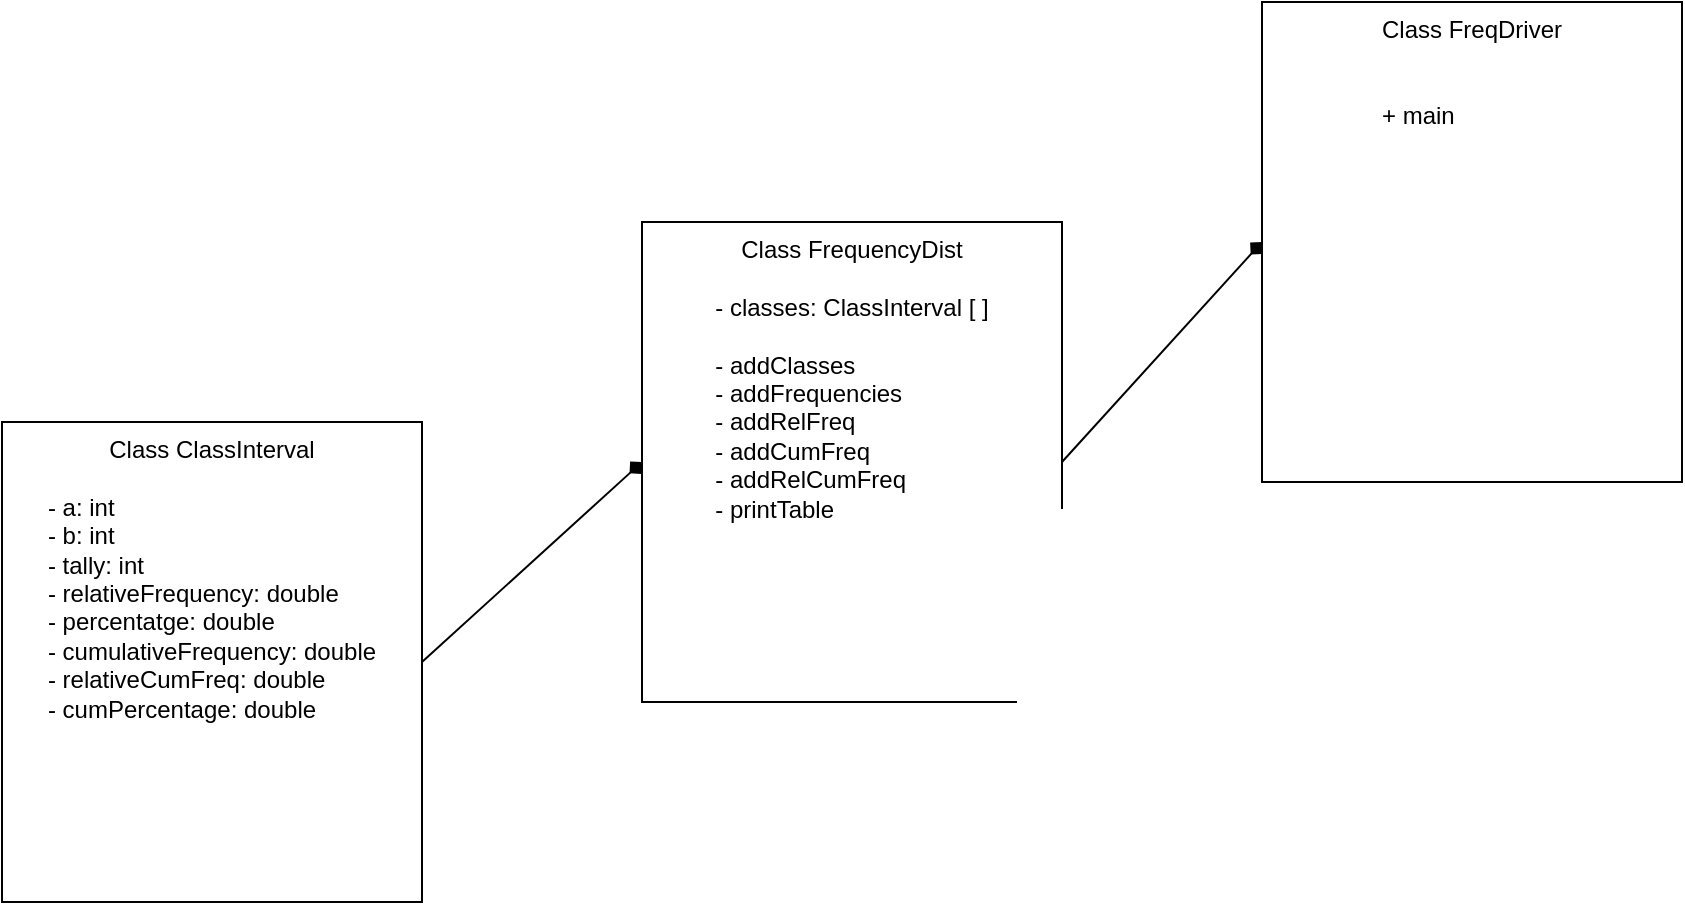 <mxfile>
    <diagram id="MiMa8LA2uAUNRaqp7cCQ" name="Page-1">
        <mxGraphModel dx="924" dy="886" grid="1" gridSize="10" guides="1" tooltips="1" connect="1" arrows="1" fold="1" page="1" pageScale="1" pageWidth="1200000" pageHeight="1600000" math="0" shadow="0">
            <root>
                <mxCell id="0"/>
                <mxCell id="1" parent="0"/>
                <mxCell id="5" style="edgeStyle=none;html=1;entryX=0;entryY=0.5;entryDx=0;entryDy=0;endArrow=diamond;endFill=1;exitX=1;exitY=0.5;exitDx=0;exitDy=0;" edge="1" parent="1" source="2" target="3">
                    <mxGeometry relative="1" as="geometry"/>
                </mxCell>
                <mxCell id="2" value="&lt;div style=&quot;&quot;&gt;&lt;span style=&quot;background-color: initial;&quot;&gt;Class ClassInterval&lt;/span&gt;&lt;/div&gt;&lt;div style=&quot;&quot;&gt;&lt;br&gt;&lt;/div&gt;&lt;div style=&quot;text-align: left;&quot;&gt;&lt;span style=&quot;background-color: initial;&quot;&gt;- a: int&amp;nbsp;&lt;/span&gt;&lt;/div&gt;&lt;div style=&quot;text-align: left;&quot;&gt;&lt;span style=&quot;background-color: initial;&quot;&gt;- b: int&lt;/span&gt;&lt;/div&gt;&lt;div style=&quot;text-align: left;&quot;&gt;&lt;span style=&quot;background-color: initial;&quot;&gt;- tally: int&lt;/span&gt;&lt;/div&gt;&lt;div style=&quot;text-align: left;&quot;&gt;- relativeFrequency: double&lt;/div&gt;&lt;div style=&quot;text-align: left;&quot;&gt;- percentatge: double&lt;/div&gt;&lt;div style=&quot;text-align: left;&quot;&gt;- cumulativeFrequency: double&lt;/div&gt;&lt;div style=&quot;text-align: left;&quot;&gt;- relativeCumFreq: double&lt;/div&gt;&lt;div style=&quot;text-align: left;&quot;&gt;- cumPercentage: double&lt;/div&gt;&lt;div style=&quot;text-align: left;&quot;&gt;&lt;br&gt;&lt;/div&gt;&lt;div style=&quot;text-align: left;&quot;&gt;&lt;br&gt;&lt;/div&gt;&lt;div style=&quot;text-align: left;&quot;&gt;&lt;br&gt;&lt;/div&gt;" style="whiteSpace=wrap;html=1;verticalAlign=top;align=center;" vertex="1" parent="1">
                    <mxGeometry x="270" y="300" width="210" height="240" as="geometry"/>
                </mxCell>
                <mxCell id="3" value="&lt;div style=&quot;&quot;&gt;&lt;span style=&quot;background-color: initial;&quot;&gt;Class FrequencyDist&lt;/span&gt;&lt;/div&gt;&lt;div style=&quot;&quot;&gt;&lt;br&gt;&lt;/div&gt;&lt;div style=&quot;text-align: left;&quot;&gt;&lt;span style=&quot;background-color: initial;&quot;&gt;- classes: ClassInterval [ ]&lt;/span&gt;&lt;/div&gt;&lt;div style=&quot;text-align: left;&quot;&gt;&lt;br&gt;&lt;/div&gt;&lt;div style=&quot;text-align: left;&quot;&gt;- addClasses&lt;/div&gt;&lt;div style=&quot;text-align: left;&quot;&gt;- addFrequencies&lt;/div&gt;&lt;div style=&quot;text-align: left;&quot;&gt;- addRelFreq&lt;/div&gt;&lt;div style=&quot;text-align: left;&quot;&gt;- addCumFreq&lt;/div&gt;&lt;div style=&quot;text-align: left;&quot;&gt;- addRelCumFreq&lt;/div&gt;&lt;div style=&quot;text-align: left;&quot;&gt;- printTable&lt;/div&gt;&lt;div style=&quot;text-align: left;&quot;&gt;&lt;br&gt;&lt;/div&gt;&lt;div style=&quot;text-align: left;&quot;&gt;&lt;br&gt;&lt;/div&gt;" style="whiteSpace=wrap;html=1;verticalAlign=top;align=center;" vertex="1" parent="1">
                    <mxGeometry x="590" y="200" width="210" height="240" as="geometry"/>
                </mxCell>
                <mxCell id="4" value="&lt;div style=&quot;&quot;&gt;&lt;span style=&quot;background-color: initial;&quot;&gt;Class FreqDriver&lt;/span&gt;&lt;/div&gt;&lt;div style=&quot;&quot;&gt;&lt;br&gt;&lt;/div&gt;&lt;div style=&quot;text-align: left;&quot;&gt;&lt;br&gt;&lt;/div&gt;&lt;div style=&quot;text-align: left;&quot;&gt;+ main&lt;/div&gt;&lt;div style=&quot;text-align: left;&quot;&gt;&lt;br&gt;&lt;/div&gt;" style="whiteSpace=wrap;html=1;verticalAlign=top;align=center;" vertex="1" parent="1">
                    <mxGeometry x="900" y="90" width="210" height="240" as="geometry"/>
                </mxCell>
                <mxCell id="6" style="edgeStyle=none;html=1;entryX=0;entryY=0.5;entryDx=0;entryDy=0;endArrow=diamond;endFill=1;exitX=1;exitY=0.5;exitDx=0;exitDy=0;" edge="1" parent="1" source="3" target="4">
                    <mxGeometry relative="1" as="geometry">
                        <mxPoint x="510" y="270" as="sourcePoint"/>
                        <mxPoint x="580" y="270" as="targetPoint"/>
                    </mxGeometry>
                </mxCell>
            </root>
        </mxGraphModel>
    </diagram>
</mxfile>